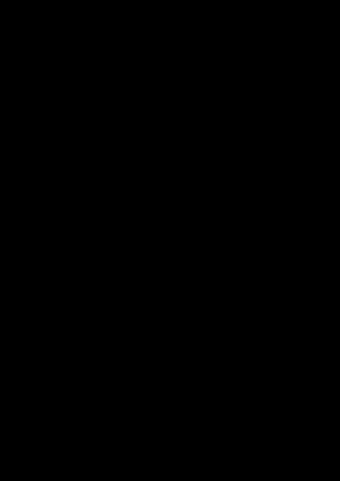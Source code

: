 # This file was copied from comparisons/review/offset-v-dispersion-single.gp, version 1.0.0, and it was further modified


reset 

set term postscript enhanced color font "Helvetica, 13" dl 1 size 17cm,12cm
set colors classic

set yrange [0:*]
set grid

# set key left top
set key top right

unset key 
set bmargin at screen 0.13
set tmargin at screen 0.92
set xtics 1

label(i,tag)='{/=13 '.tag.'}'

# line styles
set style line 1 lc 1             dt 1         lw 3 pt 6  ps 1   # area-median
set style line 2 lc 7             dt 1         lw 3 pt 4  ps 1 # SK+0
set style line 3 lc rgb "#00aa00" dt 1     lw 3 pt 9  ps 1.4 # PUPPI
set style line 4 lc 3             dt 1 lw 3 pt 11 ps 1.4 # Jet-by-jet CS
set style line 5 lc 4             dt 1     lw 3 pt 68  ps 1.2   # Event-wide CS
set style line 6 lc 5             dt 1     lw 3 pt 2  ps 1.3   # ICS

#do for [radius in "0.4 1.0"]{
do for [radius in "0.4"]{
#do for [massOption in "massless withMass"]{
do for [massOption in "massless"]{

#dir="res_previous3"
dir="res"

fn(pt,npu)=sprintf('%s/sub-dijetsel%s-noUE-npu%d-radius'.radius.'-'.massOption.'.res',dir,pt,npu)
fn2(sample,npu)=sprintf('%s/sub-%s-npu%d-radius'.radius.'-'.massOption.'.res',dir,sample,npu)
all_v_npu(pt)='< cat '.fn(pt,30).' '.fn(pt,60).' '.fn(pt,100).' '.fn(pt,140)
all_v_npu2(sample)='< cat '.fn2(sample,30).' '.fn2(sample,60).' '.fn2(sample,100).' '.fn2(sample,140)
all_v_pt(npu)='< cat '.fn('20',npu).' '.fn('50',npu).' '.fn('100',npu).' '.fn('500',npu)

do for [obs in "pt m width"]{
    #------------------------------------------------------------------------
    set output dir.'/offset-v-dispersion-single-'.obs.'-radius'.radius.'-'.massOption.'.eps'
    # NPU dependence, different pt in each panels
    set multiplot


    if (obs eq "pt"){
        set ylabel '{/Symbol s}_{{/Symbol D}p_T} [GeV]' offset 1.5
        set xlabel '<{/Symbol D}p_T> [GeV]'
        set xrange [-1.65:1.2]
        set yrange [0:11.6]
	if (radius eq "1.0"){
	     set xrange [-5:3]
             set yrange [0:24]
	}
        set arrow 1 nohead from 0.0,graph 0.0 to 0.0, graph 1.0 lt 1 dt 1 lc 7 lw 1 back
    }
    if (obs eq "width"){
        set ylabel '{/Symbol s}_{{/Symbol D}width}' offset 1.5
        set xlabel '<{/Symbol D}width>'
        set xrange [-0.03:0.03]
        set yrange [0:0.4]
	if (radius eq "1.0"){
	     set xrange [-0.06:0.06]
             set yrange [0:0.8]
	}
        set arrow 1 nohead from 0.0,graph 0.0 to 0.0, graph 1.0 lt 1 dt 1 lc 7 lw 1 back
    } 
    if (obs eq "m"){
        set ylabel '{/Symbol s}_{{/Symbol D}m} [GeV]' offset 0.0
        set xlabel '<{/Symbol D}m> [GeV]'
        set xrange [-1.1:1.9]
        set yrange [0:6.8]
	if (radius eq "1.0"){
	     set xrange [-2.4:5]
             set yrange [0:14]
	}
        set arrow 1 nohead from 0.0,graph 0.0 to 0.0, graph 1.0 lt 1 dt 1 lc 7 lw 1 back
    }
    set format y "%g"

    unset key

    #set style rectangle fs solid 1.0 fc "#ffffff" back noclip noborder
    set style line 9 lc "#ff0000"

    pts = "20 50 100 500"

    do for [ipt=1:4]{
        pt=word(pts,ipt)
        set lmargin at screen 0.22*ipt-0.12
        set rmargin at screen 0.22*ipt+0.10
        set label 1 'p_T>'.sprintf("%g",pt+0.0).' GeV' center at graph 0.5,1.05


plot             all_v_npu(pt)." | grep ".obs."_area"     u ($3):($6) w lp ls 1 t label(ipt,'Area Subtraction'),\
             all_v_npu(pt)." | grep ".obs."_jetByJetCS_GMBE"  u ($3):($6) w lp ls 4 t label(ipt,'Jet-by-jet CS grid-median'),\
             all_v_npu(pt)." | grep ".obs."_jetByJetCS_SFBE_ICS"  u ($3):($6) w lp ls 5 t label(ipt,'Jet-by-jet CS signal-free (seeds from ICS)'),\
             all_v_npu(pt)." | grep ".obs."_jetByJetCS_SFBE_puppi"  u ($3):($6) w lp ls 6 t label(ipt,'Jet-by-jet CS signal-free (seeds from PUPPI)')
        
        set format y ""
        unset ylabel
        if (ipt==1){
            set key at graph 1.6,0.975 width -3.2 spacing 1.05 box lw 1.5 samplen 3.5
            set object 1 rectangle from graph -0.89,0.773 to graph 0.1, 0.975 back  noclip fs solid border rgb "#ffffff" fc "#ffffff"
            set object 2 rectangle from graph -0.01,0.776 to graph 0.01,0.970 front noclip fs solid border rgb "#ffffff" fc "#ffffff"
        } else {
            unset key
            unset object 1
            unset object 2
        }
    }
    unset multiplot
    set yrange [0:*]


    #------------------------------------------------------------------------
    set output dir.'/offset-v-dispersion-single-'.obs.'-radius'.radius.'-'.massOption.'2.eps'
    # NPU dependence, different pt in each panels
    set multiplot
        
    if (obs eq "pt"){
        set ylabel '{/Symbol s}_{{/Symbol D}p_T} [GeV]' offset 0.3
        set xlabel '<{/Symbol D}p_T> [GeV]'
        set xrange [-1.9:0.9]
        set yrange [0:8.5]
	if (radius eq "1.0"){
	     set xrange [-5:3]
             set yrange [0:24]
	}
        set arrow 1 nohead from 0.0,graph 0.0 to 0.0, graph 1.0 lt 1 dt 1 lc 7 lw 1 back
    }
    if (obs eq "width"){
        set ylabel '{/Symbol s}_{{/Symbol D}width}' offset 1.5
        set xlabel '<{/Symbol D}width>'
        set xrange [-0.005:0.01]
        set yrange [0:0.2]
	if (radius eq "1.0"){
	     set xrange [-0.06:0.06]
             set yrange [0:0.8]
	}
        set arrow 1 nohead from 0.0,graph 0.0 to 0.0, graph 1.0 lt 1 dt 1 lc 7 lw 1 back
    } 
    if (obs eq "m"){
        set ylabel '{/Symbol s}_{{/Symbol D}m} [GeV]' offset 0.5
        set xlabel '<{/Symbol D}m> [GeV]'
        set xrange [-0.4:1.05]
        set yrange [0:4.25]
	if (radius eq "1.0"){
	     set xrange [-2.4:5]
             set yrange [0:14]
	}
        set arrow 1 nohead from 0.0,graph 0.0 to 0.0, graph 1 lt 1 dt 1 lc 7 lw 1 back
    }
    set format y "%g"

    unset key

    #set style rectangle fs solid 1.0 fc "#ffffff" back noclip noborder
    set style line 9 lc "#ff0000"

    pts = "20 50 100 500"
    do for [ipt=1:4]{
        pt=word(pts,ipt)
        set lmargin at screen 0.22*ipt-0.12
        set rmargin at screen 0.22*ipt+0.10
        set label 1 'p_T>'.sprintf("%g",pt+0.0).' GeV' center at graph 0.5,1.05


plot         all_v_npu(pt)." | grep ".obs."_ICS_GMBE"  u ($3):($6) w lp ls 5 t label(ipt,'ICS grid-median'),\
             all_v_npu(pt)." | grep ".obs."_ICS_SFBE_ICS"     u ($3):($6) w lp ls 2 t label(ipt,'ICS signal-free (seeds from ICS)'),\
             all_v_npu(pt)." | grep ".obs."_ICS_SFBE_puppi"  u ($3):($6) w lp ls 6 t label(ipt,'ICS signal-free (seeds from PUPPI)'),\
	     all_v_npu(pt)." | grep ".obs."_puppi"    u ($3):($6) w lp ls 3 t label(ipt,'PUPPI')


        set format y ""
        unset ylabel
	if (obs eq "width"){
        if (ipt==3){
            set key at graph 0.39,0.975 width -4. spacing 1.05 box lw 1.5 samplen 3.5
            set object 1 rectangle from graph -0.89,0.773 to graph 0.1, 0.975 back  noclip fs solid border rgb "#ffffff" fc "#ffffff"
            set object 2 rectangle from graph -0.01,0.773 to graph 0.01,0.973 front noclip fs solid border rgb "#ffffff" fc "#ffffff"
        } else {
            unset key
            unset object 1
            unset object 2
        }
}
else{
        if (ipt==1){
            set key at graph 1.01,0.98 width -7.4 spacing 1.05 box lw 2.3 samplen 3.5
	    set border back
            set object 1 rectangle from graph -2.89,0.773 to graph 10.7, 0.975 back  noclip fs solid border rgb "#ffffff" fc "#ffffff"
#            set object 2 rectangle from graph -0.01,0.775 to graph 0.01,0.971 front noclip fs solid border rgb "#ffffff" fc "#ffffff"
        } else {
	    if (ipt==2){
              unset key
	                    unset object 1
	    set border back

#              set object 1 rectangle from graph -0.1,0.773 to graph 0.9, 0.975 back  noclip fs solid border rgb "#ffffff" fc "#ffffff"
	    } else { 
              unset key
              unset object 1
#              unset object 2
	    }
        }
}

    }
    unset multiplot
    set yrange [0:*]



    #------------------------------------------------------------------------
    set output dir.'/offset-v-dispersion-single-'.obs.'-radius'.radius.'-'.massOption.'3.eps'
    # NPU dependence, different sample in each panel
    set multiplot
        
    if (obs eq "pt"){
        set ylabel '{/Symbol s}_{{/Symbol D}p_T} [GeV]' offset 0.3
        set xlabel '<{/Symbol D}p_T> [GeV]'
        set xrange [-1.9:0.9]
        set yrange [0:8.5]
	if (radius eq "1.0"){
	     set xrange [-5:3]
             set yrange [0:24]
	}
        set arrow 1 nohead from 0.0,graph 0.0 to 0.0, graph 1.0 lt 1 dt 1 lc 7 lw 1 back
    }
    if (obs eq "width"){
        set ylabel '{/Symbol s}_{{/Symbol D}width}' offset 1.5
        set xlabel '<{/Symbol D}width>'
        set xrange [-0.005:0.01]
        set yrange [0:0.2]
	if (radius eq "1.0"){
	     set xrange [-0.06:0.06]
             set yrange [0:0.8]
	}
        set arrow 1 nohead from 0.0,graph 0.0 to 0.0, graph 1.0 lt 1 dt 1 lc 7 lw 1 back
    } 
    if (obs eq "m"){
        set ylabel '{/Symbol s}_{{/Symbol D}m} [GeV]' offset 0.5
        set xlabel '<{/Symbol D}m> [GeV]'
        set xrange [-0.4:1.05]
        set yrange [0:4.25]
	if (radius eq "1.0"){
	     set xrange [-2.4:5]
             set yrange [0:14]
	}
        set arrow 1 nohead from 0.0,graph 0.0 to 0.0, graph 1 lt 1 dt 1 lc 7 lw 1 back
    }
    set format y "%g"

    unset key

    #set style rectangle fs solid 1.0 fc "#ffffff" back noclip noborder
    set style line 9 lc "#ff0000"

    samples = "dijetsel20-noUE dijetsel500-noUE WW500-noUE Zprime500-noUE"
    sample_names = "p_T>20GeV p_T>500GeV WW Z'"
    do for [ipt=1:4]{
        sample=word(samples,ipt)
        sample_name=word(sample_names,ipt)
        set lmargin at screen 0.22*ipt-0.12
        set rmargin at screen 0.22*ipt+0.10
        set label 1 sample_name center at graph 0.5,1.05


plot         all_v_npu2(sample)." | grep ".obs."_ICS_GMBE"  u ($3):($6) w lp ls 5 t label(ipt,'ICS grid-median'),\
             all_v_npu2(sample)." | grep ".obs."_ICS_SFBE_ICS"     u ($3):($6) w lp ls 2 t label(ipt,'ICS signal-free (seeds from ICS)'),\
             all_v_npu2(sample)." | grep ".obs."_ICS_SFBE_puppi"  u ($3):($6) w lp ls 6 t label(ipt,'ICS signal-free (seeds from PUPPI)'),\
	     all_v_npu2(sample)." | grep ".obs."_puppi"    u ($3):($6) w lp ls 3 t label(ipt,'PUPPI')


        set format y ""
        unset ylabel
	if (obs eq "width"){
        if (ipt==3){
            set key at graph 0.39,0.975 width -4. spacing 1.05 box lw 1.5 samplen 3.5
            set object 1 rectangle from graph -0.89,0.773 to graph 0.1, 0.975 back  noclip fs solid border rgb "#ffffff" fc "#ffffff"
            set object 2 rectangle from graph -0.01,0.773 to graph 0.01,0.973 front noclip fs solid border rgb "#ffffff" fc "#ffffff"
        } else {
            unset key
            unset object 1
            unset object 2
        }
}
else{
        if (ipt==1){
            set key at graph 1.6,0.975 width 0.9 spacing 1.05 box lw 1.5 samplen 3.5
            set object 1 rectangle from graph -0.89,0.773 to graph 0.1, 0.975 back  noclip fs solid border rgb "#ffffff" fc "#ffffff"
#            set object 2 rectangle from graph -0.01,0.775 to graph 0.01,0.971 front noclip fs solid border rgb "#ffffff" fc "#ffffff"
        } else {
            unset key
            unset object 1
            unset object 2
        }
}

    }
    unset multiplot
    set yrange [0:*]



}  # obs
}  # massOption
}  # radius

set out
